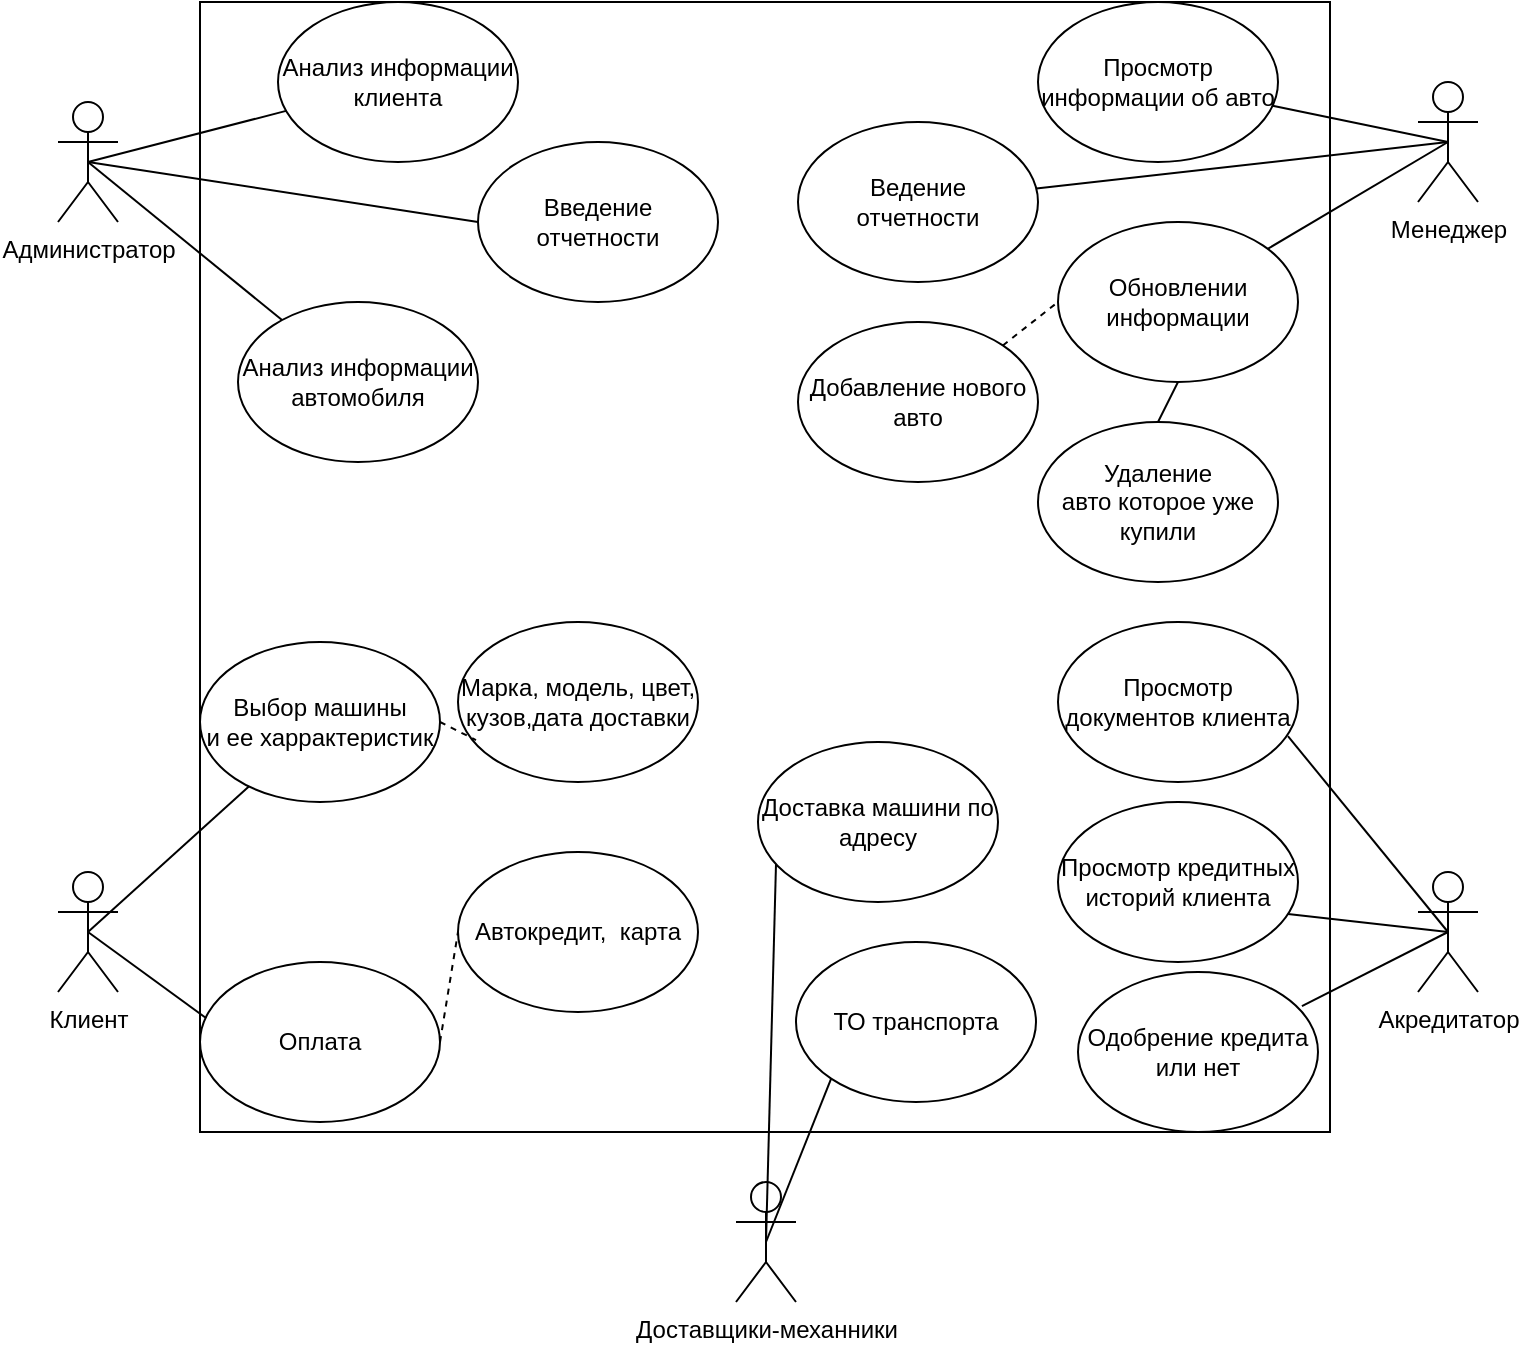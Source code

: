 <mxfile version="13.9.9" type="device"><diagram id="juWMf4afhp0bieDNhFEf" name="Страница 1"><mxGraphModel dx="1086" dy="806" grid="1" gridSize="10" guides="1" tooltips="1" connect="1" arrows="1" fold="1" page="1" pageScale="1" pageWidth="827" pageHeight="1169" math="0" shadow="0"><root><mxCell id="0"/><mxCell id="1" parent="0"/><mxCell id="0vKoWeZVjyh3LhXvB08L-1" value="" style="whiteSpace=wrap;html=1;aspect=fixed;" parent="1" vertex="1"><mxGeometry x="131" y="150" width="565" height="565" as="geometry"/></mxCell><mxCell id="0vKoWeZVjyh3LhXvB08L-2" value="Менеджер" style="shape=umlActor;verticalLabelPosition=bottom;verticalAlign=top;html=1;outlineConnect=0;" parent="1" vertex="1"><mxGeometry x="740" y="190" width="30" height="60" as="geometry"/></mxCell><mxCell id="0vKoWeZVjyh3LhXvB08L-3" value="Акредитатор" style="shape=umlActor;verticalLabelPosition=bottom;verticalAlign=top;html=1;outlineConnect=0;" parent="1" vertex="1"><mxGeometry x="740" y="585" width="30" height="60" as="geometry"/></mxCell><mxCell id="0vKoWeZVjyh3LhXvB08L-4" value="Администратор" style="shape=umlActor;verticalLabelPosition=bottom;verticalAlign=top;html=1;outlineConnect=0;" parent="1" vertex="1"><mxGeometry x="60" y="200" width="30" height="60" as="geometry"/></mxCell><mxCell id="0vKoWeZVjyh3LhXvB08L-5" value="Клиент" style="shape=umlActor;verticalLabelPosition=bottom;verticalAlign=top;html=1;outlineConnect=0;" parent="1" vertex="1"><mxGeometry x="60" y="585" width="30" height="60" as="geometry"/></mxCell><mxCell id="0vKoWeZVjyh3LhXvB08L-6" value="Доставщики-механники" style="shape=umlActor;verticalLabelPosition=bottom;verticalAlign=top;html=1;outlineConnect=0;" parent="1" vertex="1"><mxGeometry x="399" y="740" width="30" height="60" as="geometry"/></mxCell><mxCell id="0vKoWeZVjyh3LhXvB08L-12" value="Просмотр информации об авто" style="ellipse;whiteSpace=wrap;html=1;" parent="1" vertex="1"><mxGeometry x="550" y="150" width="120" height="80" as="geometry"/></mxCell><mxCell id="0vKoWeZVjyh3LhXvB08L-13" value="Обновлении информации" style="ellipse;whiteSpace=wrap;html=1;" parent="1" vertex="1"><mxGeometry x="560" y="260" width="120" height="80" as="geometry"/></mxCell><mxCell id="0vKoWeZVjyh3LhXvB08L-14" value="Просмотр кредитных историй клиента" style="ellipse;whiteSpace=wrap;html=1;" parent="1" vertex="1"><mxGeometry x="560" y="550" width="120" height="80" as="geometry"/></mxCell><mxCell id="0vKoWeZVjyh3LhXvB08L-15" value="Одобрение кредита или нет" style="ellipse;whiteSpace=wrap;html=1;" parent="1" vertex="1"><mxGeometry x="570" y="635" width="120" height="80" as="geometry"/></mxCell><mxCell id="0vKoWeZVjyh3LhXvB08L-18" value="Оплата" style="ellipse;whiteSpace=wrap;html=1;" parent="1" vertex="1"><mxGeometry x="131" y="630" width="120" height="80" as="geometry"/></mxCell><mxCell id="0vKoWeZVjyh3LhXvB08L-19" value="Выбор машины&lt;br&gt;и ее харрактеристик" style="ellipse;whiteSpace=wrap;html=1;" parent="1" vertex="1"><mxGeometry x="131" y="470" width="120" height="80" as="geometry"/></mxCell><mxCell id="0vKoWeZVjyh3LhXvB08L-20" value="Анализ информации&lt;br&gt;клиента" style="ellipse;whiteSpace=wrap;html=1;" parent="1" vertex="1"><mxGeometry x="170" y="150" width="120" height="80" as="geometry"/></mxCell><mxCell id="0vKoWeZVjyh3LhXvB08L-21" value="Анализ информации&lt;br&gt;автомобиля" style="ellipse;whiteSpace=wrap;html=1;" parent="1" vertex="1"><mxGeometry x="150" y="300" width="120" height="80" as="geometry"/></mxCell><mxCell id="0vKoWeZVjyh3LhXvB08L-23" value="Автокредит,&amp;nbsp; карта" style="ellipse;whiteSpace=wrap;html=1;" parent="1" vertex="1"><mxGeometry x="260" y="575" width="120" height="80" as="geometry"/></mxCell><mxCell id="0vKoWeZVjyh3LhXvB08L-24" value="Марка, модель, цвет, кузов,дата доставки" style="ellipse;whiteSpace=wrap;html=1;" parent="1" vertex="1"><mxGeometry x="260" y="460" width="120" height="80" as="geometry"/></mxCell><mxCell id="0vKoWeZVjyh3LhXvB08L-27" value="" style="endArrow=none;html=1;rounded=0;exitX=0.5;exitY=0.5;exitDx=0;exitDy=0;exitPerimeter=0;" parent="1" source="0vKoWeZVjyh3LhXvB08L-5" target="0vKoWeZVjyh3LhXvB08L-19" edge="1"><mxGeometry width="50" height="50" relative="1" as="geometry"><mxPoint x="70" y="660" as="sourcePoint"/><mxPoint x="120" y="610" as="targetPoint"/></mxGeometry></mxCell><mxCell id="0vKoWeZVjyh3LhXvB08L-28" value="" style="endArrow=none;html=1;rounded=0;entryX=0.025;entryY=0.35;entryDx=0;entryDy=0;entryPerimeter=0;exitX=0.5;exitY=0.5;exitDx=0;exitDy=0;exitPerimeter=0;" parent="1" source="0vKoWeZVjyh3LhXvB08L-5" target="0vKoWeZVjyh3LhXvB08L-18" edge="1"><mxGeometry width="50" height="50" relative="1" as="geometry"><mxPoint x="60" y="730" as="sourcePoint"/><mxPoint x="110" y="680" as="targetPoint"/></mxGeometry></mxCell><mxCell id="0vKoWeZVjyh3LhXvB08L-29" value="" style="endArrow=none;dashed=1;html=1;rounded=0;exitX=1;exitY=0.5;exitDx=0;exitDy=0;entryX=0.075;entryY=0.738;entryDx=0;entryDy=0;entryPerimeter=0;" parent="1" source="0vKoWeZVjyh3LhXvB08L-19" target="0vKoWeZVjyh3LhXvB08L-24" edge="1"><mxGeometry width="50" height="50" relative="1" as="geometry"><mxPoint x="280" y="630" as="sourcePoint"/><mxPoint x="330" y="580" as="targetPoint"/></mxGeometry></mxCell><mxCell id="0vKoWeZVjyh3LhXvB08L-30" value="" style="endArrow=none;dashed=1;html=1;rounded=0;exitX=1;exitY=0.5;exitDx=0;exitDy=0;entryX=0;entryY=0.5;entryDx=0;entryDy=0;" parent="1" source="0vKoWeZVjyh3LhXvB08L-18" target="0vKoWeZVjyh3LhXvB08L-23" edge="1"><mxGeometry width="50" height="50" relative="1" as="geometry"><mxPoint x="290" y="630" as="sourcePoint"/><mxPoint x="340" y="580" as="targetPoint"/></mxGeometry></mxCell><mxCell id="0vKoWeZVjyh3LhXvB08L-31" value="Введение отчетности" style="ellipse;whiteSpace=wrap;html=1;" parent="1" vertex="1"><mxGeometry x="270" y="220" width="120" height="80" as="geometry"/></mxCell><mxCell id="0vKoWeZVjyh3LhXvB08L-32" value="" style="endArrow=none;html=1;rounded=0;entryX=0;entryY=0.5;entryDx=0;entryDy=0;exitX=0.5;exitY=0.5;exitDx=0;exitDy=0;exitPerimeter=0;" parent="1" source="0vKoWeZVjyh3LhXvB08L-4" target="0vKoWeZVjyh3LhXvB08L-31" edge="1"><mxGeometry width="50" height="50" relative="1" as="geometry"><mxPoint x="80" y="330" as="sourcePoint"/><mxPoint x="130" y="280" as="targetPoint"/></mxGeometry></mxCell><mxCell id="0vKoWeZVjyh3LhXvB08L-33" value="" style="endArrow=none;html=1;rounded=0;exitX=0.5;exitY=0.5;exitDx=0;exitDy=0;exitPerimeter=0;" parent="1" source="0vKoWeZVjyh3LhXvB08L-4" target="0vKoWeZVjyh3LhXvB08L-21" edge="1"><mxGeometry width="50" height="50" relative="1" as="geometry"><mxPoint x="80" y="380" as="sourcePoint"/><mxPoint x="130" y="330" as="targetPoint"/></mxGeometry></mxCell><mxCell id="0vKoWeZVjyh3LhXvB08L-34" value="" style="endArrow=none;html=1;rounded=0;exitX=0.5;exitY=0.5;exitDx=0;exitDy=0;exitPerimeter=0;" parent="1" source="0vKoWeZVjyh3LhXvB08L-4" target="0vKoWeZVjyh3LhXvB08L-20" edge="1"><mxGeometry width="50" height="50" relative="1" as="geometry"><mxPoint x="40" y="370" as="sourcePoint"/><mxPoint x="90" y="320" as="targetPoint"/></mxGeometry></mxCell><mxCell id="0vKoWeZVjyh3LhXvB08L-35" value="Просмотр документов клиента" style="ellipse;whiteSpace=wrap;html=1;" parent="1" vertex="1"><mxGeometry x="560" y="460" width="120" height="80" as="geometry"/></mxCell><mxCell id="0vKoWeZVjyh3LhXvB08L-36" value="" style="endArrow=none;html=1;rounded=0;entryX=0.5;entryY=0.5;entryDx=0;entryDy=0;entryPerimeter=0;" parent="1" source="0vKoWeZVjyh3LhXvB08L-12" target="0vKoWeZVjyh3LhXvB08L-2" edge="1"><mxGeometry width="50" height="50" relative="1" as="geometry"><mxPoint x="750" y="380" as="sourcePoint"/><mxPoint x="800" y="330" as="targetPoint"/></mxGeometry></mxCell><mxCell id="0vKoWeZVjyh3LhXvB08L-37" value="" style="endArrow=none;html=1;rounded=0;entryX=0.5;entryY=0.5;entryDx=0;entryDy=0;entryPerimeter=0;" parent="1" source="0vKoWeZVjyh3LhXvB08L-13" target="0vKoWeZVjyh3LhXvB08L-2" edge="1"><mxGeometry width="50" height="50" relative="1" as="geometry"><mxPoint x="750" y="370" as="sourcePoint"/><mxPoint x="800" y="320" as="targetPoint"/></mxGeometry></mxCell><mxCell id="0vKoWeZVjyh3LhXvB08L-38" value="" style="endArrow=none;html=1;rounded=0;exitX=0.5;exitY=0.5;exitDx=0;exitDy=0;exitPerimeter=0;entryX=0.958;entryY=0.713;entryDx=0;entryDy=0;entryPerimeter=0;" parent="1" source="0vKoWeZVjyh3LhXvB08L-3" target="0vKoWeZVjyh3LhXvB08L-35" edge="1"><mxGeometry width="50" height="50" relative="1" as="geometry"><mxPoint x="690" y="590" as="sourcePoint"/><mxPoint x="740" y="540" as="targetPoint"/></mxGeometry></mxCell><mxCell id="0vKoWeZVjyh3LhXvB08L-39" value="" style="endArrow=none;html=1;rounded=0;exitX=0.958;exitY=0.7;exitDx=0;exitDy=0;exitPerimeter=0;entryX=0.5;entryY=0.5;entryDx=0;entryDy=0;entryPerimeter=0;" parent="1" source="0vKoWeZVjyh3LhXvB08L-14" target="0vKoWeZVjyh3LhXvB08L-3" edge="1"><mxGeometry width="50" height="50" relative="1" as="geometry"><mxPoint x="730" y="570" as="sourcePoint"/><mxPoint x="750" y="620" as="targetPoint"/></mxGeometry></mxCell><mxCell id="0vKoWeZVjyh3LhXvB08L-40" value="" style="endArrow=none;html=1;rounded=0;exitX=0.933;exitY=0.213;exitDx=0;exitDy=0;exitPerimeter=0;entryX=0.5;entryY=0.5;entryDx=0;entryDy=0;entryPerimeter=0;" parent="1" source="0vKoWeZVjyh3LhXvB08L-15" target="0vKoWeZVjyh3LhXvB08L-3" edge="1"><mxGeometry width="50" height="50" relative="1" as="geometry"><mxPoint x="730" y="570" as="sourcePoint"/><mxPoint x="780" y="520" as="targetPoint"/></mxGeometry></mxCell><mxCell id="0vKoWeZVjyh3LhXvB08L-41" value="ТО транспорта" style="ellipse;whiteSpace=wrap;html=1;" parent="1" vertex="1"><mxGeometry x="429" y="620" width="120" height="80" as="geometry"/></mxCell><mxCell id="0vKoWeZVjyh3LhXvB08L-43" value="Доставка машини по адресу" style="ellipse;whiteSpace=wrap;html=1;" parent="1" vertex="1"><mxGeometry x="410" y="520" width="120" height="80" as="geometry"/></mxCell><mxCell id="0vKoWeZVjyh3LhXvB08L-44" value="" style="endArrow=none;html=1;rounded=0;entryX=0.075;entryY=0.763;entryDx=0;entryDy=0;entryPerimeter=0;exitX=0.5;exitY=0.5;exitDx=0;exitDy=0;exitPerimeter=0;" parent="1" source="0vKoWeZVjyh3LhXvB08L-6" target="0vKoWeZVjyh3LhXvB08L-43" edge="1"><mxGeometry width="50" height="50" relative="1" as="geometry"><mxPoint x="340" y="790" as="sourcePoint"/><mxPoint x="390" y="740" as="targetPoint"/></mxGeometry></mxCell><mxCell id="0vKoWeZVjyh3LhXvB08L-46" value="" style="endArrow=none;html=1;rounded=0;entryX=0;entryY=1;entryDx=0;entryDy=0;exitX=0.5;exitY=0.5;exitDx=0;exitDy=0;exitPerimeter=0;" parent="1" source="0vKoWeZVjyh3LhXvB08L-6" target="0vKoWeZVjyh3LhXvB08L-41" edge="1"><mxGeometry width="50" height="50" relative="1" as="geometry"><mxPoint x="500" y="800" as="sourcePoint"/><mxPoint x="550" y="750" as="targetPoint"/></mxGeometry></mxCell><mxCell id="KA6s8G4dkHbEOnOPrCoJ-1" value="Ведение&lt;br&gt;отчетности" style="ellipse;whiteSpace=wrap;html=1;" parent="1" vertex="1"><mxGeometry x="430" y="210" width="120" height="80" as="geometry"/></mxCell><mxCell id="KA6s8G4dkHbEOnOPrCoJ-2" value="" style="endArrow=none;html=1;entryX=0.5;entryY=0.5;entryDx=0;entryDy=0;entryPerimeter=0;" parent="1" source="KA6s8G4dkHbEOnOPrCoJ-1" target="0vKoWeZVjyh3LhXvB08L-2" edge="1"><mxGeometry width="50" height="50" relative="1" as="geometry"><mxPoint x="550" y="300" as="sourcePoint"/><mxPoint x="620.711" y="250" as="targetPoint"/></mxGeometry></mxCell><mxCell id="KA6s8G4dkHbEOnOPrCoJ-3" value="" style="endArrow=none;dashed=1;html=1;entryX=0;entryY=0.5;entryDx=0;entryDy=0;exitX=1;exitY=0;exitDx=0;exitDy=0;" parent="1" source="KA6s8G4dkHbEOnOPrCoJ-4" target="0vKoWeZVjyh3LhXvB08L-13" edge="1"><mxGeometry width="50" height="50" relative="1" as="geometry"><mxPoint x="420" y="430" as="sourcePoint"/><mxPoint x="470" y="380" as="targetPoint"/></mxGeometry></mxCell><mxCell id="KA6s8G4dkHbEOnOPrCoJ-4" value="Добавление нового авто" style="ellipse;whiteSpace=wrap;html=1;" parent="1" vertex="1"><mxGeometry x="430" y="310" width="120" height="80" as="geometry"/></mxCell><mxCell id="KA6s8G4dkHbEOnOPrCoJ-5" value="Удаление&lt;br&gt;авто которое уже купили&lt;br&gt;" style="ellipse;whiteSpace=wrap;html=1;" parent="1" vertex="1"><mxGeometry x="550" y="360" width="120" height="80" as="geometry"/></mxCell><mxCell id="KA6s8G4dkHbEOnOPrCoJ-8" value="" style="endArrow=none;html=1;entryX=0.5;entryY=1;entryDx=0;entryDy=0;exitX=0.5;exitY=0;exitDx=0;exitDy=0;" parent="1" source="KA6s8G4dkHbEOnOPrCoJ-5" target="0vKoWeZVjyh3LhXvB08L-13" edge="1"><mxGeometry width="50" height="50" relative="1" as="geometry"><mxPoint x="420" y="460" as="sourcePoint"/><mxPoint x="470" y="410" as="targetPoint"/></mxGeometry></mxCell></root></mxGraphModel></diagram></mxfile>